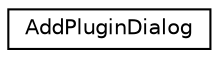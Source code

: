 digraph G
{
  edge [fontname="Helvetica",fontsize="10",labelfontname="Helvetica",labelfontsize="10"];
  node [fontname="Helvetica",fontsize="10",shape=record];
  rankdir=LR;
  Node1 [label="AddPluginDialog",height=0.2,width=0.4,color="black", fillcolor="white", style="filled",URL="$classAddPluginDialog.html"];
}

